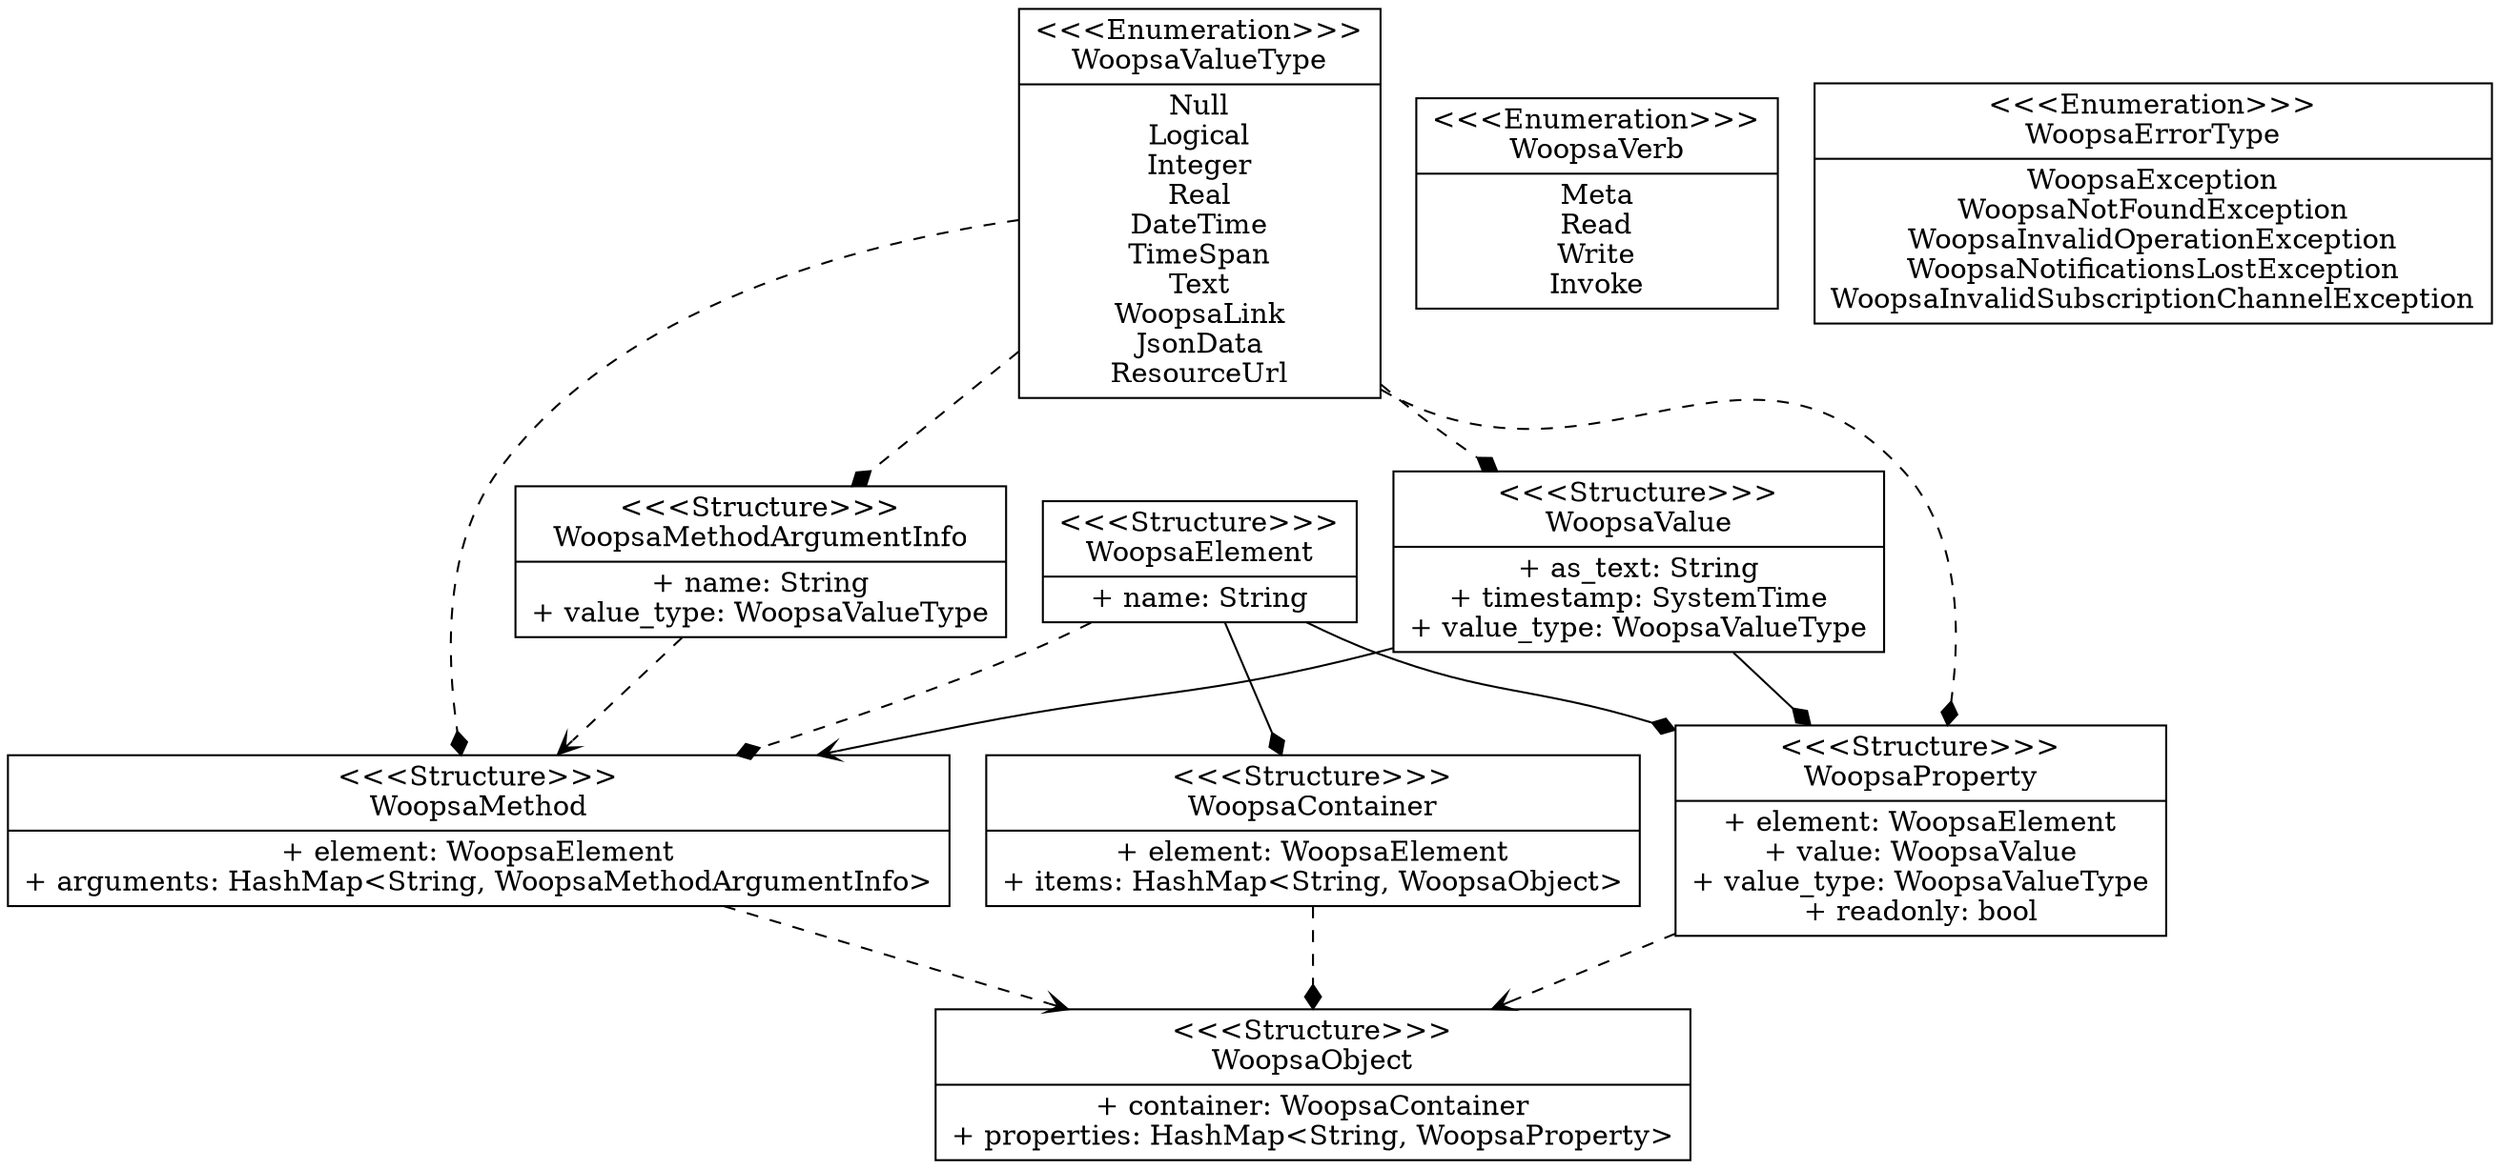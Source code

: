 digraph ml {
    ndWoopsaMethod[label="{&lt;&lt;&lt;Structure&gt;&gt;&gt;\nWoopsaMethod|+ element: WoopsaElement\n+ arguments: HashMap&lt;String, WoopsaMethodArgumentInfo&gt;}"][shape="record"];
    ndWoopsaVerb[label="{&lt;&lt;&lt;Enumeration&gt;&gt;&gt;\nWoopsaVerb|Meta\nRead\nWrite\nInvoke}"][shape="record"];
    ndWoopsaErrorType[label="{&lt;&lt;&lt;Enumeration&gt;&gt;&gt;\nWoopsaErrorType|WoopsaException\nWoopsaNotFoundException\nWoopsaInvalidOperationException\nWoopsaNotificationsLostException\nWoopsaInvalidSubscriptionChannelException}"][shape="record"];
    ndWoopsaContainer[label="{&lt;&lt;&lt;Structure&gt;&gt;&gt;\nWoopsaContainer|+ element: WoopsaElement\n+ items: HashMap&lt;String, WoopsaObject&gt; }"][shape="record"];
    ndWoopsaValueType[label="{&lt;&lt;&lt;Enumeration&gt;&gt;&gt;\nWoopsaValueType|Null\nLogical\nInteger\nReal\nDateTime\nTimeSpan\nText\nWoopsaLink\nJsonData\nResourceUrl}"][shape="record"];
    ndWoopsaObject[label="{&lt;&lt;&lt;Structure&gt;&gt;&gt;\nWoopsaObject|+ container: WoopsaContainer\n+ properties: HashMap&lt;String, WoopsaProperty&gt; }"][shape="record"];
    ndWoopsaProperty[label="{&lt;&lt;&lt;Structure&gt;&gt;&gt;\nWoopsaProperty|+ element: WoopsaElement\n+ value: WoopsaValue\n+ value_type: WoopsaValueType\n+ readonly: bool }"][shape="record"];
    ndWoopsaElement[label="{&lt;&lt;&lt;Structure&gt;&gt;&gt;\nWoopsaElement|+ name: String }"][shape="record"];
    ndWoopsaMethodArgumentInfo[label="{&lt;&lt;&lt;Structure&gt;&gt;&gt;\nWoopsaMethodArgumentInfo|+ name: String\n+ value_type: WoopsaValueType }"][shape="record"];
    ndWoopsaValue[label="{&lt;&lt;&lt;Structure&gt;&gt;&gt;\nWoopsaValue|+ as_text: String\n+ timestamp: SystemTime\n+ value_type: WoopsaValueType }"][shape="record"];
    ndWoopsaMethod -> ndWoopsaObject[label=""][style="dashed"][arrowhead="vee"];
    ndWoopsaContainer -> ndWoopsaObject[label=""][style="dashed"][arrowhead="diamond"];
    ndWoopsaValueType -> ndWoopsaMethod[label=""][style="dashed"][arrowhead="diamond"];
    ndWoopsaValueType -> ndWoopsaProperty[label=""][style="dashed"][arrowhead="diamond"];
    ndWoopsaValueType -> ndWoopsaMethodArgumentInfo[label=""][style="dashed"][arrowhead="diamond"];
    ndWoopsaValueType -> ndWoopsaValue[label=""][style="dashed"][arrowhead="diamond"];
    ndWoopsaProperty -> ndWoopsaObject[label=""][style="dashed"][arrowhead="vee"];
    ndWoopsaElement -> ndWoopsaMethod[label=""][style="dashed"][arrowhead="diamond"];
    ndWoopsaElement -> ndWoopsaContainer[label=""][arrowhead="diamond"];
    ndWoopsaElement -> ndWoopsaProperty[label=""][arrowhead="diamond"];
    ndWoopsaMethodArgumentInfo -> ndWoopsaMethod[label=""][style="dashed"][arrowhead="vee"];
    ndWoopsaValue -> ndWoopsaMethod[label=""][arrowhead="vee"];
    ndWoopsaValue -> ndWoopsaProperty[label=""][arrowhead="diamond"];
}

